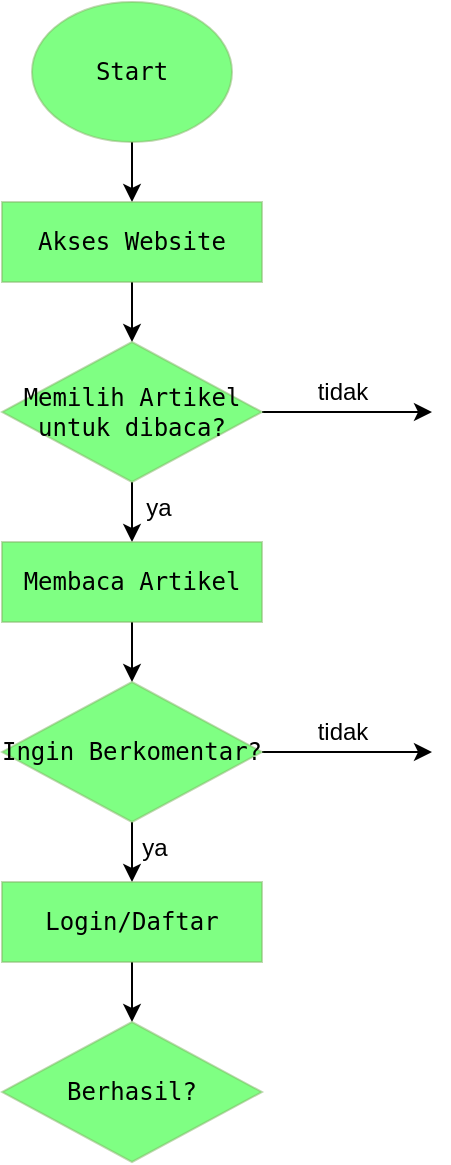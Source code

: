 <mxfile version="26.0.4">
  <diagram name="Page-1" id="2PvMuuVXnrtu_wnbC9QU">
    <mxGraphModel dx="888" dy="553" grid="1" gridSize="10" guides="1" tooltips="1" connect="1" arrows="1" fold="1" page="1" pageScale="1" pageWidth="850" pageHeight="1100" math="0" shadow="0">
      <root>
        <mxCell id="0" />
        <mxCell id="1" parent="0" />
        <mxCell id="K7Be8ACF9KZPtc9YEbSb-3" value="" style="edgeStyle=orthogonalEdgeStyle;rounded=0;orthogonalLoop=1;jettySize=auto;html=1;" edge="1" parent="1" source="K7Be8ACF9KZPtc9YEbSb-1" target="K7Be8ACF9KZPtc9YEbSb-2">
          <mxGeometry relative="1" as="geometry" />
        </mxCell>
        <mxCell id="K7Be8ACF9KZPtc9YEbSb-1" value="&lt;pre&gt;Start&lt;/pre&gt;" style="ellipse;whiteSpace=wrap;html=1;strokeWidth=1;opacity=50;strokeColor=#82b366;fillColor=#00FF09;" vertex="1" parent="1">
          <mxGeometry x="360" y="70" width="100" height="70" as="geometry" />
        </mxCell>
        <mxCell id="K7Be8ACF9KZPtc9YEbSb-5" value="" style="edgeStyle=orthogonalEdgeStyle;rounded=0;orthogonalLoop=1;jettySize=auto;html=1;" edge="1" parent="1" source="K7Be8ACF9KZPtc9YEbSb-2" target="K7Be8ACF9KZPtc9YEbSb-4">
          <mxGeometry relative="1" as="geometry" />
        </mxCell>
        <mxCell id="K7Be8ACF9KZPtc9YEbSb-2" value="&lt;pre&gt;Akses Website&lt;/pre&gt;" style="whiteSpace=wrap;html=1;strokeWidth=1;opacity=50;strokeColor=#82b366;fillColor=#00FF09;" vertex="1" parent="1">
          <mxGeometry x="345" y="170" width="130" height="40" as="geometry" />
        </mxCell>
        <mxCell id="K7Be8ACF9KZPtc9YEbSb-9" value="" style="edgeStyle=orthogonalEdgeStyle;rounded=0;orthogonalLoop=1;jettySize=auto;html=1;" edge="1" parent="1" source="K7Be8ACF9KZPtc9YEbSb-4" target="K7Be8ACF9KZPtc9YEbSb-10">
          <mxGeometry relative="1" as="geometry">
            <mxPoint x="410" y="350" as="targetPoint" />
          </mxGeometry>
        </mxCell>
        <mxCell id="K7Be8ACF9KZPtc9YEbSb-15" value="" style="edgeStyle=orthogonalEdgeStyle;rounded=0;orthogonalLoop=1;jettySize=auto;html=1;" edge="1" parent="1" source="K7Be8ACF9KZPtc9YEbSb-4">
          <mxGeometry relative="1" as="geometry">
            <mxPoint x="560" y="275" as="targetPoint" />
          </mxGeometry>
        </mxCell>
        <mxCell id="K7Be8ACF9KZPtc9YEbSb-4" value="&lt;pre&gt;Memilih Artikel&lt;br&gt;untuk dibaca?&lt;/pre&gt;" style="rhombus;whiteSpace=wrap;html=1;strokeWidth=1;opacity=50;strokeColor=#82b366;fillColor=#00FF09;" vertex="1" parent="1">
          <mxGeometry x="345" y="240" width="130" height="70" as="geometry" />
        </mxCell>
        <mxCell id="K7Be8ACF9KZPtc9YEbSb-18" value="" style="edgeStyle=orthogonalEdgeStyle;rounded=0;orthogonalLoop=1;jettySize=auto;html=1;entryX=0.5;entryY=0;entryDx=0;entryDy=0;" edge="1" parent="1" source="K7Be8ACF9KZPtc9YEbSb-10" target="K7Be8ACF9KZPtc9YEbSb-19">
          <mxGeometry relative="1" as="geometry">
            <mxPoint x="410" y="440" as="targetPoint" />
          </mxGeometry>
        </mxCell>
        <mxCell id="K7Be8ACF9KZPtc9YEbSb-10" value="&lt;pre&gt;Membaca Artikel&lt;/pre&gt;" style="whiteSpace=wrap;html=1;strokeWidth=1;opacity=50;strokeColor=#82b366;fillColor=#00FF09;" vertex="1" parent="1">
          <mxGeometry x="345" y="340" width="130" height="40" as="geometry" />
        </mxCell>
        <mxCell id="K7Be8ACF9KZPtc9YEbSb-13" value="ya" style="text;html=1;align=center;verticalAlign=middle;resizable=0;points=[];autosize=1;strokeColor=none;fillColor=none;" vertex="1" parent="1">
          <mxGeometry x="403" y="308" width="40" height="30" as="geometry" />
        </mxCell>
        <mxCell id="K7Be8ACF9KZPtc9YEbSb-16" value="t&lt;span style=&quot;background-color: transparent; color: light-dark(rgb(0, 0, 0), rgb(255, 255, 255));&quot;&gt;idak&lt;/span&gt;" style="text;html=1;align=center;verticalAlign=middle;resizable=0;points=[];autosize=1;strokeColor=none;fillColor=none;" vertex="1" parent="1">
          <mxGeometry x="490" y="250" width="50" height="30" as="geometry" />
        </mxCell>
        <mxCell id="K7Be8ACF9KZPtc9YEbSb-21" value="" style="edgeStyle=orthogonalEdgeStyle;rounded=0;orthogonalLoop=1;jettySize=auto;html=1;" edge="1" parent="1" source="K7Be8ACF9KZPtc9YEbSb-19">
          <mxGeometry relative="1" as="geometry">
            <mxPoint x="560" y="445" as="targetPoint" />
          </mxGeometry>
        </mxCell>
        <mxCell id="K7Be8ACF9KZPtc9YEbSb-24" value="" style="edgeStyle=orthogonalEdgeStyle;rounded=0;orthogonalLoop=1;jettySize=auto;html=1;" edge="1" parent="1" source="K7Be8ACF9KZPtc9YEbSb-19" target="K7Be8ACF9KZPtc9YEbSb-26">
          <mxGeometry relative="1" as="geometry">
            <mxPoint x="410" y="540" as="targetPoint" />
          </mxGeometry>
        </mxCell>
        <mxCell id="K7Be8ACF9KZPtc9YEbSb-19" value="&lt;pre&gt;Ingin Berkomentar?&lt;br&gt;&lt;/pre&gt;" style="rhombus;whiteSpace=wrap;html=1;strokeWidth=1;opacity=50;strokeColor=#82b366;fillColor=#00FF09;" vertex="1" parent="1">
          <mxGeometry x="345" y="410" width="130" height="70" as="geometry" />
        </mxCell>
        <mxCell id="K7Be8ACF9KZPtc9YEbSb-22" value="t&lt;span style=&quot;background-color: transparent; color: light-dark(rgb(0, 0, 0), rgb(255, 255, 255));&quot;&gt;idak&lt;/span&gt;" style="text;html=1;align=center;verticalAlign=middle;resizable=0;points=[];autosize=1;strokeColor=none;fillColor=none;" vertex="1" parent="1">
          <mxGeometry x="490" y="420" width="50" height="30" as="geometry" />
        </mxCell>
        <mxCell id="K7Be8ACF9KZPtc9YEbSb-25" value="ya" style="text;html=1;align=center;verticalAlign=middle;resizable=0;points=[];autosize=1;strokeColor=none;fillColor=none;" vertex="1" parent="1">
          <mxGeometry x="401" y="478" width="40" height="30" as="geometry" />
        </mxCell>
        <mxCell id="K7Be8ACF9KZPtc9YEbSb-28" value="" style="edgeStyle=orthogonalEdgeStyle;rounded=0;orthogonalLoop=1;jettySize=auto;html=1;" edge="1" parent="1" source="K7Be8ACF9KZPtc9YEbSb-26" target="K7Be8ACF9KZPtc9YEbSb-33">
          <mxGeometry relative="1" as="geometry">
            <mxPoint x="410" y="590" as="targetPoint" />
          </mxGeometry>
        </mxCell>
        <mxCell id="K7Be8ACF9KZPtc9YEbSb-26" value="&lt;pre&gt;Login/Daftar&lt;/pre&gt;" style="whiteSpace=wrap;html=1;strokeWidth=1;opacity=50;strokeColor=#82b366;fillColor=#00FF09;" vertex="1" parent="1">
          <mxGeometry x="345" y="510" width="130" height="40" as="geometry" />
        </mxCell>
        <mxCell id="K7Be8ACF9KZPtc9YEbSb-33" value="&lt;pre&gt;Berhasil?&lt;br&gt;&lt;/pre&gt;" style="rhombus;whiteSpace=wrap;html=1;strokeWidth=1;opacity=50;strokeColor=#82b366;fillColor=#00FF09;" vertex="1" parent="1">
          <mxGeometry x="345" y="580" width="130" height="70" as="geometry" />
        </mxCell>
      </root>
    </mxGraphModel>
  </diagram>
</mxfile>
